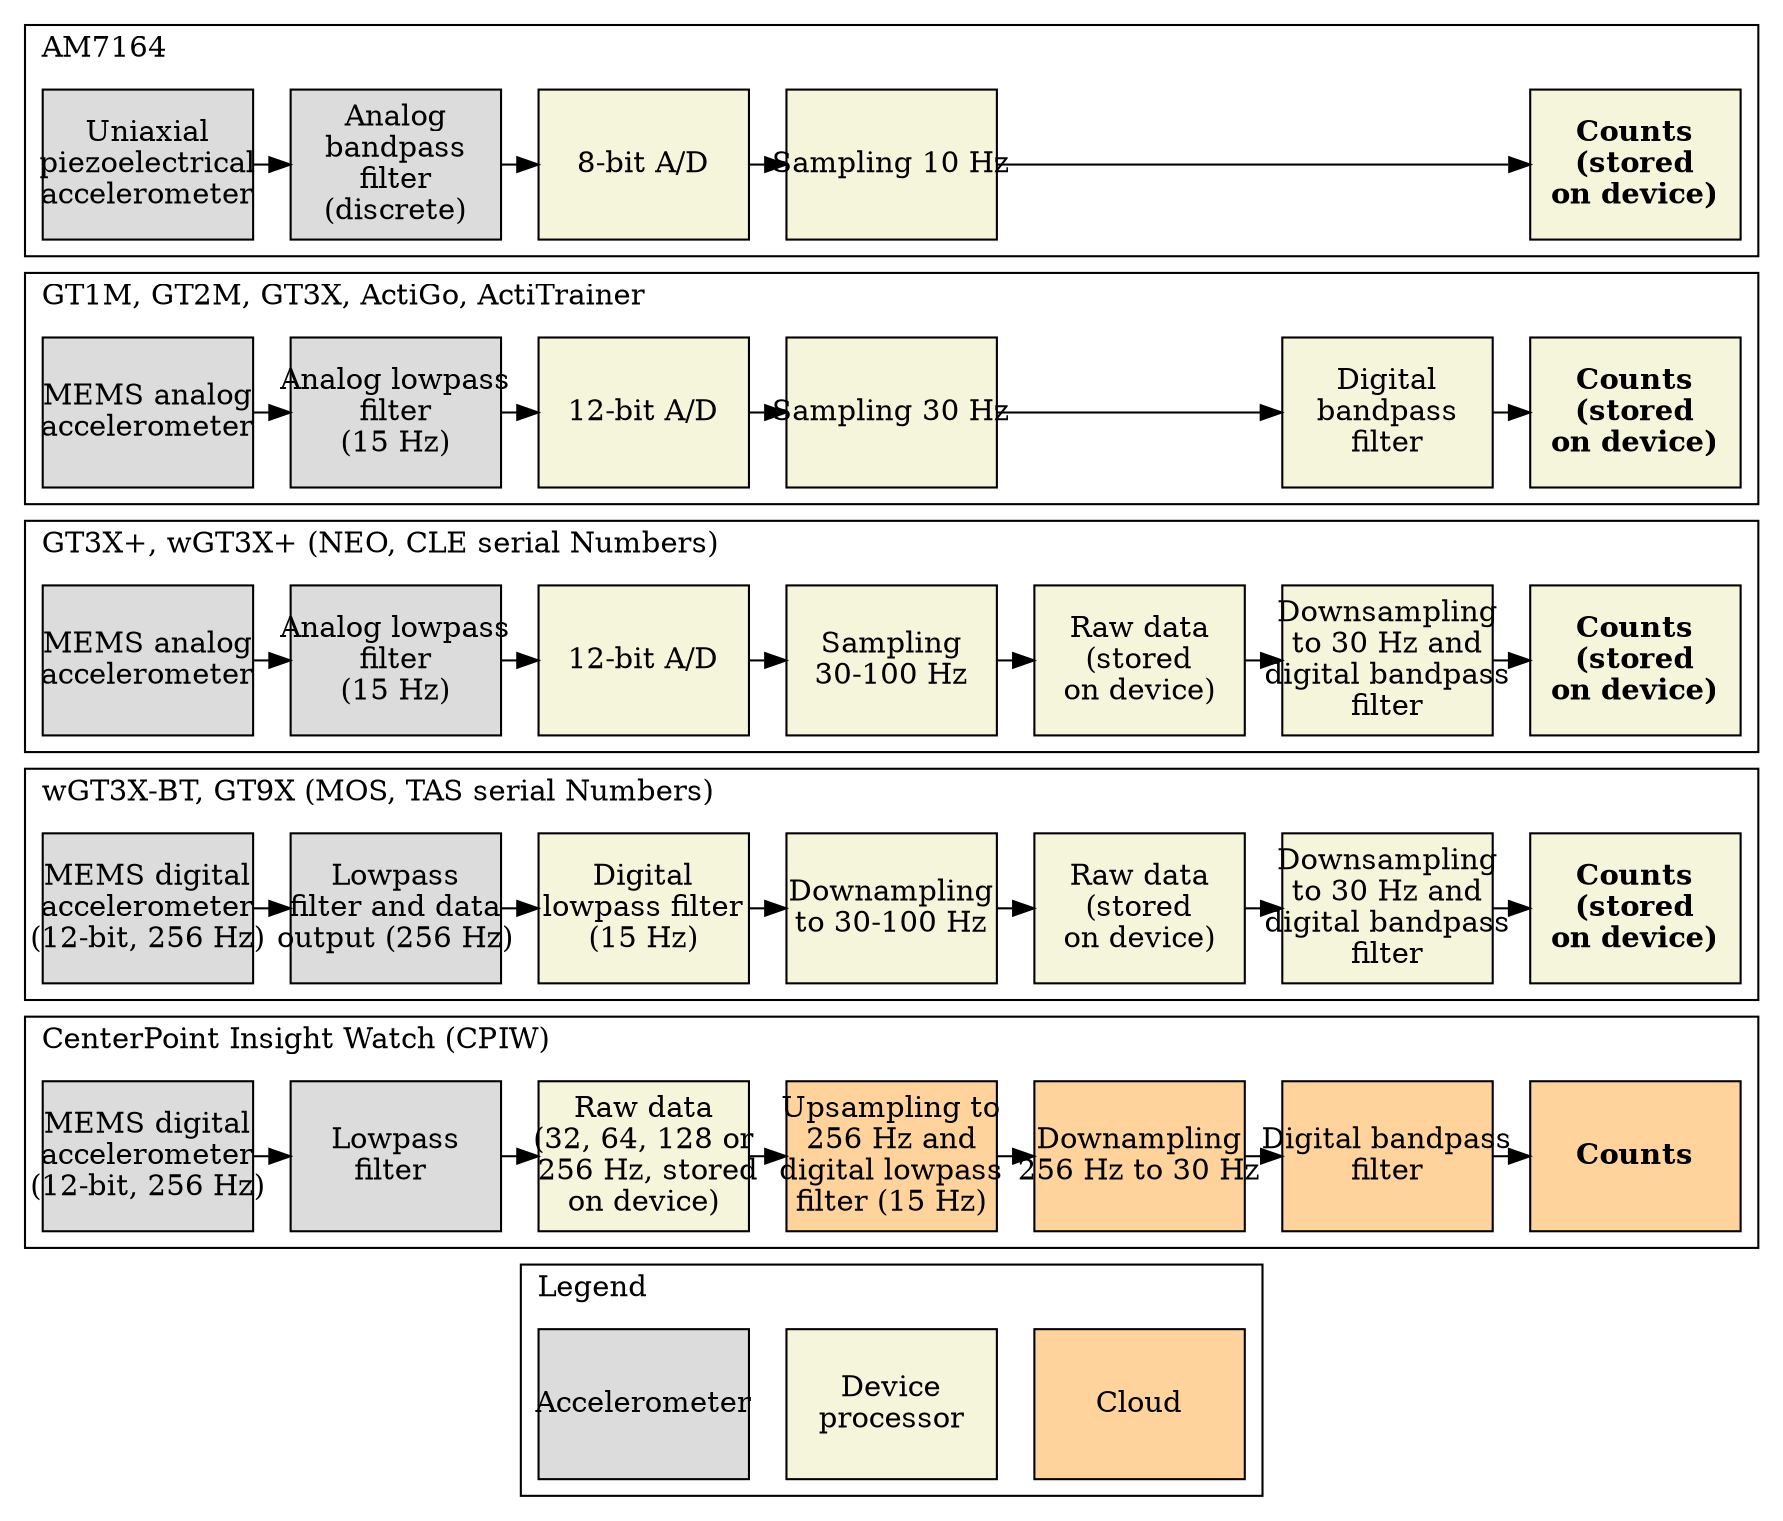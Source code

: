 digraph Blocks {
    node [shape=rect, width=1.4, height=1, fixedsize=true];
    splines=line;
    rankdir = TB;
    subgraph cluster_AM7164 {
        labeljust="l";
        label = "AM7164";
        acc_1_1 [label="Uniaxial\npiezoelectrical\naccelerometer"]
        acc_1_2 [label="Analog\nbandpass\nfilter\n(discrete)"]
        subgraph cluster_CPU_1 {
            cpu_1_1 [label = "8-bit A/D"]
            cpu_1_2 [label = "Sampling 10 Hz"]
            cpu_1_3 [style=invis]
            cpu_1_4  [style=invis]
            cpu_1_5 [label = "Counts\n(stored\non device)"]
        }
        { rank= same acc_1_1 acc_1_2 cpu_1_1 cpu_1_2 cpu_1_3 cpu_1_4 cpu_1_5 }
        acc_1_1 -> acc_1_2 -> cpu_1_1 -> cpu_1_2 -> cpu_1_5 
        cpu_1_2 -> cpu_1_3 [style=invis];
        cpu_1_3 -> cpu_1_4 [style=invis];
        cpu_1_4 -> cpu_1_5 [style=invis];
    }

    subgraph cluster_GT1M {
        labeljust="l";
        label = "GT1M, GT2M, GT3X, ActiGo, ActiTrainer";
        acc_2_1 [label="MEMS analog\naccelerometer"]
        acc_2_2 [label="Analog lowpass\nfilter\n(15 Hz)"]
        subgraph cluster_CPU_2 {
            cpu_2_1 [label = "12-bit A/D"]
            cpu_2_2 [label = "Sampling 30 Hz"]
            cpu_2_3 [style=invis]
            cpu_2_4 [label = "Digital\nbandpass\nfilter"]
            cpu_2_5 [label = "Counts\n(stored\non device)"]
        }
        { rank= same acc_2_1 acc_2_2 cpu_2_1 cpu_2_2 cpu_2_3 cpu_2_4 cpu_2_5 }
        acc_2_1 -> acc_2_2 -> cpu_2_1 -> cpu_2_2
        cpu_2_2 -> cpu_2_3 [style=invis]
        cpu_2_3 -> cpu_2_4 [style=invis]
        cpu_2_2 -> cpu_2_4
        cpu_2_4 -> cpu_2_5
    }

    subgraph cluster_GT3X {
        labeljust="l";
        label = "GT3X+, wGT3X+ (NEO, CLE serial Numbers)";
        acc_3_1 [label="MEMS analog\naccelerometer"]
        acc_3_2 [label="Analog lowpass\nfilter\n(15 Hz)"]
        subgraph cluster_CPU_3 {
            label = "CPU";
            cpu_3_1 [label = "12-bit A/D"]
            cpu_3_2 [label = "Sampling\n30-100 Hz"]
            cpu_3_3 [label = "Raw data\n(stored\non device)"]
            cpu_3_4 [label = "Downsampling\nto 30 Hz and\ndigital bandpass\nfilter"]
            cpu_3_5 [label = "Counts\n(stored\non device)"]
        }
        { rank= same acc_3_1 acc_3_2 cpu_3_1 cpu_3_2 cpu_3_3 cpu_3_4 cpu_3_5 }
        acc_3_1 -> acc_3_2 -> cpu_3_1 -> cpu_3_2 -> cpu_3_3 -> cpu_3_4 -> cpu_3_5
    }

    subgraph cluster_wGT3X {
        labeljust="l";
        label = "wGT3X-BT, GT9X (MOS, TAS serial Numbers)";
        subgraph cluster_internalacc_1 {
            acc_4_1 [label="MEMS digital\naccelerometer\n(12-bit, 256 Hz)"];
            acc_4_2 [label="Lowpass\nfilter and data\noutput (256 Hz)"];
        }
        subgraph cluster_CPU_4 {
            label = "CPU";
            cpu_4_1 [label = "Digital\nlowpass filter\n(15 Hz)"];
            cpu_4_2 [label = "Downampling\nto 30-100 Hz"]
            cpu_4_3 [label = "Raw data\n(stored\non device)"]
            cpu_4_4 [label = "Downsampling\nto 30 Hz and\ndigital bandpass\nfilter"]
            cpu_4_5 [label = "Counts\n(stored\non device)"]
        }
        { rank= same acc_4_1 acc_4_2 cpu_4_1 cpu_4_2 cpu_4_3 cpu_4_4 cpu_4_5 }
        acc_4_1 -> acc_4_2 -> cpu_4_1 -> cpu_4_2 -> cpu_4_3 -> cpu_4_4 -> cpu_4_5
    }

    subgraph cluster_insight {
        labeljust="l";
        label = "CenterPoint Insight Watch (CPIW)";
        subgraph cluster_internalacc_1 {
            acc_5_1 [label="MEMS digital\naccelerometer\n(12-bit, 256 Hz)"];
            acc_5_2 [label="Lowpass\nfilter "];
        }
        subgraph cluster_CPU_4 {
            label = "CPU";
            cpu_5_1 [label = "Raw data\n(32, 64, 128 or\n 256 Hz, stored\non device)"]
        }
        subgraph cluster_centerpoint {
            cp_5_1 [label = "Upsampling to\n256 Hz and\ndigital lowpass\nfilter (15 Hz)"];
            cp_5_2 [label = "Downampling\n256 Hz to 30 Hz"]
            cp_5_3 [label = "Digital bandpass\nfilter"]
            cp_5_4 [label = "Counts"]
        }
        { rank= same acc_5_1 acc_5_2 cpu_5_1 cp_5_1 cp_5_2 cp_5_4 cp_5_3 }
        acc_5_1 -> acc_5_2 -> cpu_5_1 -> cp_5_1 -> cp_5_2 -> cp_5_3 -> cp_5_4
    }

    subgraph cluster_legend {
        labeljust="l";
        label = "Legend";
        acc[label = "Accelerometer"];
        cpu[label = "Device\nprocessor"];
        cp[label = "Cloud"];
        { rank = same acc cpu cp };
    }

    acc_1_1 -> acc_2_1[style=invis];
    acc_2_1 -> acc_3_1[style=invis];
    acc_3_1 -> acc_4_1[style=invis];
    acc_4_1 -> acc_5_1[style=invis];
    cpu_5_1 -> acc[style=invis];
    cp_5_1 -> cpu[style=invis];
    cp_5_2 -> cp[style=invis];

    acc, acc_1_1, acc_1_2, acc_2_1, acc_2_2, acc_3_1, acc_3_2,
     acc_4_1, acc_4_2, acc_5_1, acc_5_2 [style="filled",
     fillcolor=gainsboro]
    cpu, cpu_1_1, cpu_1_2, cpu_1_5,
     cpu_2_1, cpu_2_2, cpu_2_4, cpu_2_5,
     cpu_3_1, cpu_3_2, cpu_3_3, cpu_3_4, cpu_3_5,
     cpu_4_1, cpu_4_2, cpu_4_3, cpu_4_4, cpu_4_5,
     cpu_5_1 [style="filled",
     fillcolor=beige]
    cp, cp_5_1, cp_5_2, cp_5_3, cp_5_4 [style="filled", fillcolor=burlywood1]

    cpu_1_5, cpu_2_5, cpu_3_5, cpu_4_5, cp_5_4 [fontname="times-bold"]
    
}

